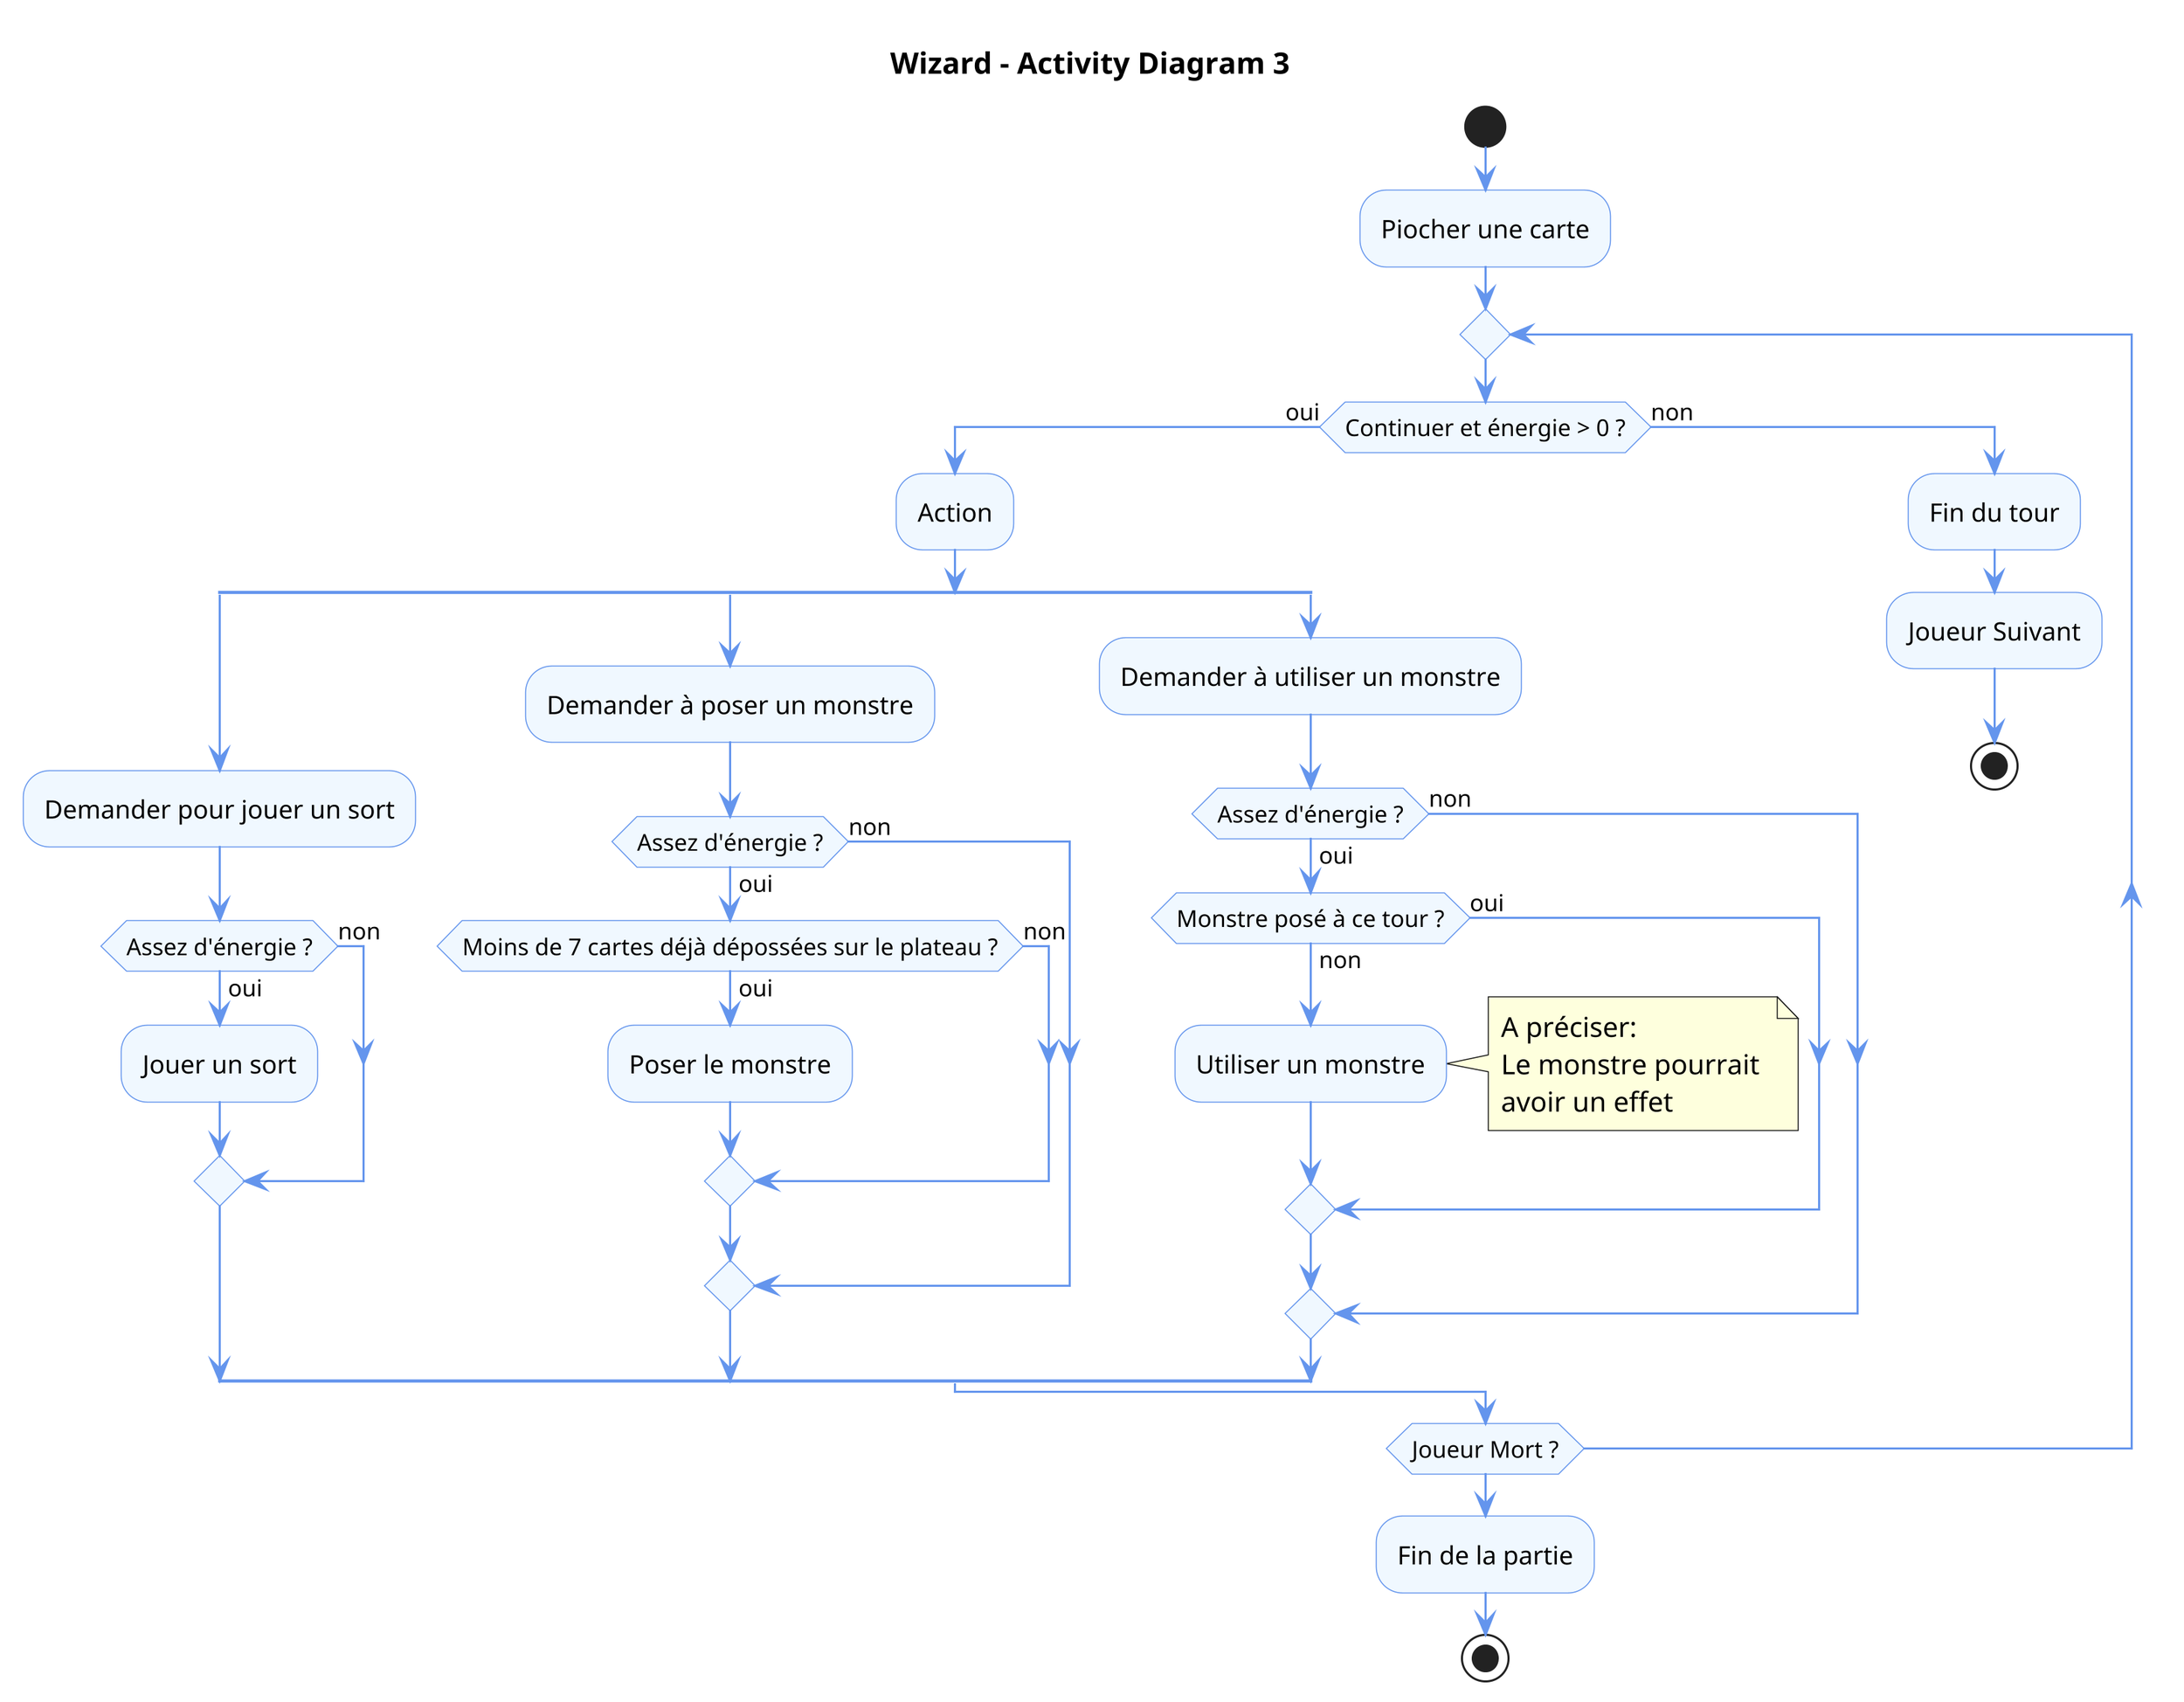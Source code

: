 @startuml


title Wizard - Activity Diagram 3

'accessibilité
skinparam classAttributeIconSize 0

'pas d'ombre
skinparam shadowing false

'taille de l'image
skinparam dpi 300 

'couleurs
skinparam activity {
  BackgroundColor AliceBlue
  ArrowColor CornflowerBlue
  BorderColor CornflowerBlue
}
skinparam stereotypeCBackgroundColor OldLace



start
:Piocher une carte;
repeat
  if(Continuer et énergie > 0 ?) then (oui)
    :Action;
    split
      :Demander pour jouer un sort;
      if(Assez d'énergie ?) then (oui)
        :Jouer un sort;
      else (non)
      endif
    split again
      :Demander à poser un monstre;
      if(Assez d'énergie ?) then (oui)
        if(Moins de 7 cartes déjà dépossées sur le plateau ?) then (oui)
          :Poser le monstre;
        else (non)
        endif
      else (non)
      endif
    split again
      :Demander à utiliser un monstre;
      if(Assez d'énergie ?) then (oui)
        if(Monstre posé à ce tour ?) then (oui)
        else (non)
          :Utiliser un monstre;
          note right
            A préciser:
            Le monstre pourrait 
            avoir un effet
          end note
        endif
      else (non)
      endif
    end split
  else (non)
    :Fin du tour;
    :Joueur Suivant;
    stop
  endif
repeat while (Joueur Mort ?)

:Fin de la partie;
stop

@enduml
